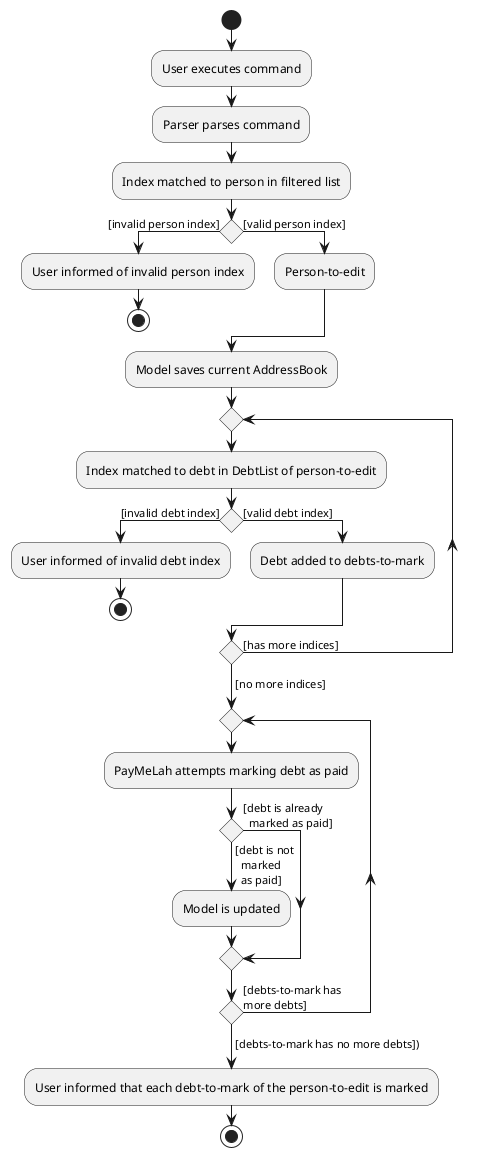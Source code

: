 @startuml
start
:User executes command;
:Parser parses command;

:Index matched to person in filtered list;
if () then ([invalid person index])
:User informed of invalid person index;
stop
else ([valid person index])
:Person-to-edit;
endif

:Model saves current AddressBook;

repeat
  :Index matched to debt in DebtList of person-to-edit;
  if () then ([invalid debt index])
  :User informed of invalid debt index;
  stop
  else ([valid debt index])
  :Debt added to debts-to-mark;
  endif
repeat while () is ([has more indices])
->[no more indices];

repeat
  :PayMeLah attempts marking debt as paid;
  if () then ([debt is already
  marked as paid])
  else ([debt is not
  marked
  as paid]
  )
  :Model is updated;
  endif
repeat while () is ([debts-to-mark has
more debts])
->[debts-to-mark has no more debts]);

:User informed that each debt-to-mark of the person-to-edit is marked;
stop
@enduml
